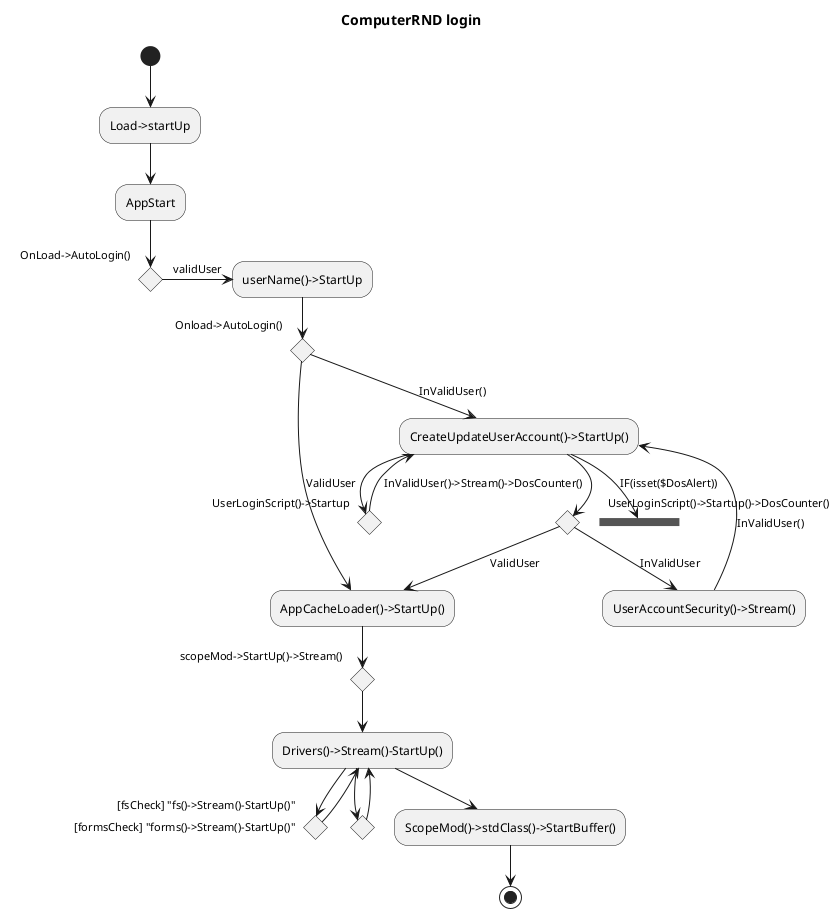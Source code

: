 @startuml
title ComputerRND login

(*) --> "Load->startUp"
--> "AppStart"

if "     OnLoad->AutoLogin()" then 
->[validUser] "userName()->StartUp"

    if "Onload->AutoLogin()" then
    -->[ValidUser] "AppCacheLoader()->StartUp()"

else
    -->[InValidUser()] "CreateUpdateUserAccount()->StartUp()"
        if "UserLoginScript()->Startup"
        -->[InValidUser()->Stream()->DosCounter()] "CreateUpdateUserAccount()->StartUp()"
        if "UserLoginScript()->Startup()->DosCounter()"
 
        -->[InValidUser] "UserAccountSecurity()->Stream()"
       -->[InValidUser()] "CreateUpdateUserAccount()->StartUp()"
        -->[IF(isset($DosAlert))] ===REDIRECT_CHECK===
        else
        -->[ValidUser] "AppCacheLoader()->StartUp()"
        if "scopeMod->StartUp()->Stream()" then
--> "Drivers()->Stream()-StartUp()"
    
        if [fsCheck] "fs()->Stream()-StartUp()"
--> "Drivers()->Stream()-StartUp()"

        if [formsCheck] "forms()->Stream()-StartUp()"
--> "Drivers()->Stream()-StartUp()"
    --> "ScopeMod()->stdClass()->StartBuffer()"
    
-->(*)
endif


@enduml